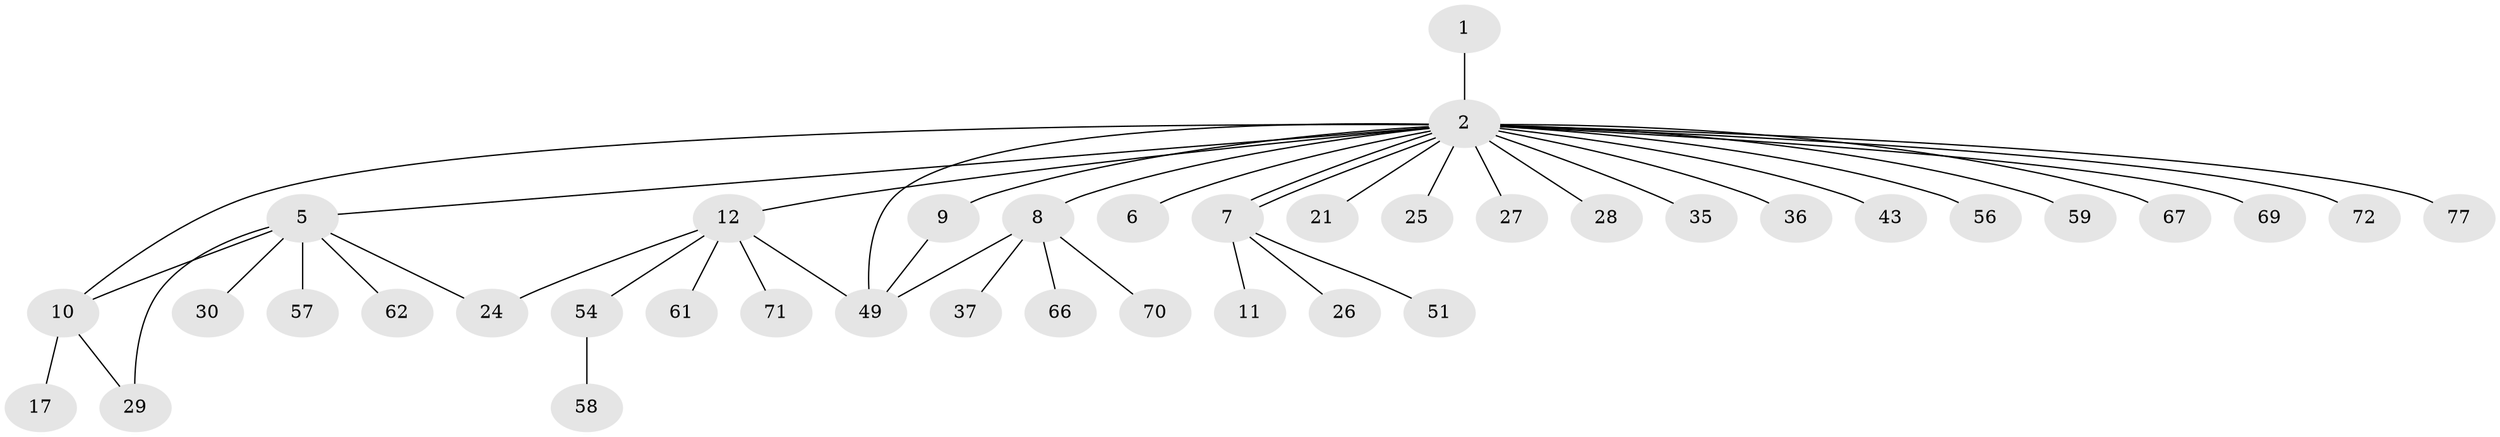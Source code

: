 // original degree distribution, {1: 0.5897435897435898, 24: 0.01282051282051282, 2: 0.1794871794871795, 4: 0.08974358974358974, 6: 0.02564102564102564, 7: 0.01282051282051282, 5: 0.038461538461538464, 3: 0.05128205128205128}
// Generated by graph-tools (version 1.1) at 2025/14/03/09/25 04:14:37]
// undirected, 39 vertices, 45 edges
graph export_dot {
graph [start="1"]
  node [color=gray90,style=filled];
  1;
  2 [super="+15+4+3+20+41"];
  5 [super="+22+64+53"];
  6 [super="+14"];
  7 [super="+19+33"];
  8 [super="+23+18"];
  9 [super="+45+76+74"];
  10;
  11 [super="+13"];
  12 [super="+16"];
  17 [super="+38+48"];
  21 [super="+32+40"];
  24;
  25;
  26;
  27;
  28;
  29 [super="+52"];
  30;
  35;
  36;
  37 [super="+63"];
  43;
  49 [super="+60"];
  51;
  54;
  56;
  57;
  58;
  59;
  61;
  62;
  66;
  67;
  69;
  70;
  71;
  72;
  77;
  1 -- 2;
  2 -- 5;
  2 -- 6;
  2 -- 7;
  2 -- 7;
  2 -- 8;
  2 -- 9;
  2 -- 12;
  2 -- 21;
  2 -- 25;
  2 -- 28;
  2 -- 36;
  2 -- 43;
  2 -- 49;
  2 -- 56;
  2 -- 67;
  2 -- 69;
  2 -- 72;
  2 -- 77;
  2 -- 27;
  2 -- 59;
  2 -- 35;
  2 -- 10;
  5 -- 10;
  5 -- 30;
  5 -- 57;
  5 -- 29;
  5 -- 62;
  5 -- 24;
  7 -- 11 [weight=2];
  7 -- 26;
  7 -- 51;
  8 -- 66;
  8 -- 70;
  8 -- 49;
  8 -- 37;
  9 -- 49;
  10 -- 17;
  10 -- 29;
  12 -- 49;
  12 -- 61;
  12 -- 24;
  12 -- 54;
  12 -- 71;
  54 -- 58;
}
